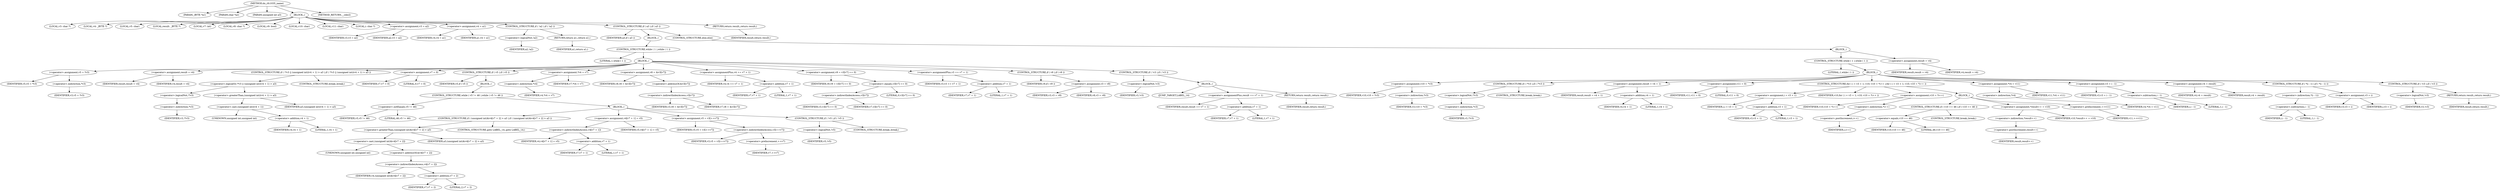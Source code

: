 digraph do_rfc1035_name {  
"1000111" [label = "(METHOD,do_rfc1035_name)" ]
"1000112" [label = "(PARAM,_BYTE *a1)" ]
"1000113" [label = "(PARAM,char *a2)" ]
"1000114" [label = "(PARAM,unsigned int a3)" ]
"1000115" [label = "(BLOCK,,)" ]
"1000116" [label = "(LOCAL,v3: char *)" ]
"1000117" [label = "(LOCAL,v4: _BYTE *)" ]
"1000118" [label = "(LOCAL,v5: char)" ]
"1000119" [label = "(LOCAL,result: _BYTE *)" ]
"1000120" [label = "(LOCAL,v7: int)" ]
"1000121" [label = "(LOCAL,v8: char *)" ]
"1000122" [label = "(LOCAL,v9: bool)" ]
"1000123" [label = "(LOCAL,v10: char)" ]
"1000124" [label = "(LOCAL,v11: char)" ]
"1000125" [label = "(LOCAL,i: char *)" ]
"1000126" [label = "(<operator>.assignment,v3 = a2)" ]
"1000127" [label = "(IDENTIFIER,v3,v3 = a2)" ]
"1000128" [label = "(IDENTIFIER,a2,v3 = a2)" ]
"1000129" [label = "(<operator>.assignment,v4 = a1)" ]
"1000130" [label = "(IDENTIFIER,v4,v4 = a1)" ]
"1000131" [label = "(IDENTIFIER,a1,v4 = a1)" ]
"1000132" [label = "(CONTROL_STRUCTURE,if ( !a2 ),if ( !a2 ))" ]
"1000133" [label = "(<operator>.logicalNot,!a2)" ]
"1000134" [label = "(IDENTIFIER,a2,!a2)" ]
"1000135" [label = "(RETURN,return a1;,return a1;)" ]
"1000136" [label = "(IDENTIFIER,a1,return a1;)" ]
"1000137" [label = "(CONTROL_STRUCTURE,if ( a3 ),if ( a3 ))" ]
"1000138" [label = "(IDENTIFIER,a3,if ( a3 ))" ]
"1000139" [label = "(BLOCK,,)" ]
"1000140" [label = "(CONTROL_STRUCTURE,while ( 1 ),while ( 1 ))" ]
"1000141" [label = "(LITERAL,1,while ( 1 ))" ]
"1000142" [label = "(BLOCK,,)" ]
"1000143" [label = "(<operator>.assignment,v5 = *v3)" ]
"1000144" [label = "(IDENTIFIER,v5,v5 = *v3)" ]
"1000145" [label = "(<operator>.indirection,*v3)" ]
"1000146" [label = "(IDENTIFIER,v3,v5 = *v3)" ]
"1000147" [label = "(<operator>.assignment,result = v4)" ]
"1000148" [label = "(IDENTIFIER,result,result = v4)" ]
"1000149" [label = "(IDENTIFIER,v4,result = v4)" ]
"1000150" [label = "(CONTROL_STRUCTURE,if ( !*v3 || (unsigned int)(v4 + 1) > a3 ),if ( !*v3 || (unsigned int)(v4 + 1) > a3 ))" ]
"1000151" [label = "(<operator>.logicalOr,!*v3 || (unsigned int)(v4 + 1) > a3)" ]
"1000152" [label = "(<operator>.logicalNot,!*v3)" ]
"1000153" [label = "(<operator>.indirection,*v3)" ]
"1000154" [label = "(IDENTIFIER,v3,!*v3)" ]
"1000155" [label = "(<operator>.greaterThan,(unsigned int)(v4 + 1) > a3)" ]
"1000156" [label = "(<operator>.cast,(unsigned int)(v4 + 1))" ]
"1000157" [label = "(UNKNOWN,unsigned int,unsigned int)" ]
"1000158" [label = "(<operator>.addition,v4 + 1)" ]
"1000159" [label = "(IDENTIFIER,v4,v4 + 1)" ]
"1000160" [label = "(LITERAL,1,v4 + 1)" ]
"1000161" [label = "(IDENTIFIER,a3,(unsigned int)(v4 + 1) > a3)" ]
"1000162" [label = "(CONTROL_STRUCTURE,break;,break;)" ]
"1000163" [label = "(<operator>.assignment,v7 = 0)" ]
"1000164" [label = "(IDENTIFIER,v7,v7 = 0)" ]
"1000165" [label = "(LITERAL,0,v7 = 0)" ]
"1000166" [label = "(CONTROL_STRUCTURE,if ( v5 ),if ( v5 ))" ]
"1000167" [label = "(IDENTIFIER,v5,if ( v5 ))" ]
"1000168" [label = "(BLOCK,,)" ]
"1000169" [label = "(CONTROL_STRUCTURE,while ( v5 != 46 ),while ( v5 != 46 ))" ]
"1000170" [label = "(<operator>.notEquals,v5 != 46)" ]
"1000171" [label = "(IDENTIFIER,v5,v5 != 46)" ]
"1000172" [label = "(LITERAL,46,v5 != 46)" ]
"1000173" [label = "(BLOCK,,)" ]
"1000174" [label = "(CONTROL_STRUCTURE,if ( (unsigned int)&v4[v7 + 2] > a3 ),if ( (unsigned int)&v4[v7 + 2] > a3 ))" ]
"1000175" [label = "(<operator>.greaterThan,(unsigned int)&v4[v7 + 2] > a3)" ]
"1000176" [label = "(<operator>.cast,(unsigned int)&v4[v7 + 2])" ]
"1000177" [label = "(UNKNOWN,unsigned int,unsigned int)" ]
"1000178" [label = "(<operator>.addressOf,&v4[v7 + 2])" ]
"1000179" [label = "(<operator>.indirectIndexAccess,v4[v7 + 2])" ]
"1000180" [label = "(IDENTIFIER,v4,(unsigned int)&v4[v7 + 2])" ]
"1000181" [label = "(<operator>.addition,v7 + 2)" ]
"1000182" [label = "(IDENTIFIER,v7,v7 + 2)" ]
"1000183" [label = "(LITERAL,2,v7 + 2)" ]
"1000184" [label = "(IDENTIFIER,a3,(unsigned int)&v4[v7 + 2] > a3)" ]
"1000185" [label = "(CONTROL_STRUCTURE,goto LABEL_14;,goto LABEL_14;)" ]
"1000186" [label = "(<operator>.assignment,v4[v7 + 1] = v5)" ]
"1000187" [label = "(<operator>.indirectIndexAccess,v4[v7 + 1])" ]
"1000188" [label = "(IDENTIFIER,v4,v4[v7 + 1] = v5)" ]
"1000189" [label = "(<operator>.addition,v7 + 1)" ]
"1000190" [label = "(IDENTIFIER,v7,v7 + 1)" ]
"1000191" [label = "(LITERAL,1,v7 + 1)" ]
"1000192" [label = "(IDENTIFIER,v5,v4[v7 + 1] = v5)" ]
"1000193" [label = "(<operator>.assignment,v5 = v3[++v7])" ]
"1000194" [label = "(IDENTIFIER,v5,v5 = v3[++v7])" ]
"1000195" [label = "(<operator>.indirectIndexAccess,v3[++v7])" ]
"1000196" [label = "(IDENTIFIER,v3,v5 = v3[++v7])" ]
"1000197" [label = "(<operator>.preIncrement,++v7)" ]
"1000198" [label = "(IDENTIFIER,v7,++v7)" ]
"1000199" [label = "(CONTROL_STRUCTURE,if ( !v5 ),if ( !v5 ))" ]
"1000200" [label = "(<operator>.logicalNot,!v5)" ]
"1000201" [label = "(IDENTIFIER,v5,!v5)" ]
"1000202" [label = "(CONTROL_STRUCTURE,break;,break;)" ]
"1000203" [label = "(<operator>.assignment,*v4 = v7)" ]
"1000204" [label = "(<operator>.indirection,*v4)" ]
"1000205" [label = "(IDENTIFIER,v4,*v4 = v7)" ]
"1000206" [label = "(IDENTIFIER,v7,*v4 = v7)" ]
"1000207" [label = "(<operator>.assignment,v8 = &v3[v7])" ]
"1000208" [label = "(IDENTIFIER,v8,v8 = &v3[v7])" ]
"1000209" [label = "(<operator>.addressOf,&v3[v7])" ]
"1000210" [label = "(<operator>.indirectIndexAccess,v3[v7])" ]
"1000211" [label = "(IDENTIFIER,v3,v8 = &v3[v7])" ]
"1000212" [label = "(IDENTIFIER,v7,v8 = &v3[v7])" ]
"1000213" [label = "(<operator>.assignmentPlus,v4 += v7 + 1)" ]
"1000214" [label = "(IDENTIFIER,v4,v4 += v7 + 1)" ]
"1000215" [label = "(<operator>.addition,v7 + 1)" ]
"1000216" [label = "(IDENTIFIER,v7,v7 + 1)" ]
"1000217" [label = "(LITERAL,1,v7 + 1)" ]
"1000218" [label = "(<operator>.assignment,v9 = v3[v7] == 0)" ]
"1000219" [label = "(IDENTIFIER,v9,v9 = v3[v7] == 0)" ]
"1000220" [label = "(<operator>.equals,v3[v7] == 0)" ]
"1000221" [label = "(<operator>.indirectIndexAccess,v3[v7])" ]
"1000222" [label = "(IDENTIFIER,v3,v3[v7] == 0)" ]
"1000223" [label = "(IDENTIFIER,v7,v3[v7] == 0)" ]
"1000224" [label = "(LITERAL,0,v3[v7] == 0)" ]
"1000225" [label = "(<operator>.assignmentPlus,v3 += v7 + 1)" ]
"1000226" [label = "(IDENTIFIER,v3,v3 += v7 + 1)" ]
"1000227" [label = "(<operator>.addition,v7 + 1)" ]
"1000228" [label = "(IDENTIFIER,v7,v7 + 1)" ]
"1000229" [label = "(LITERAL,1,v7 + 1)" ]
"1000230" [label = "(CONTROL_STRUCTURE,if ( v9 ),if ( v9 ))" ]
"1000231" [label = "(IDENTIFIER,v9,if ( v9 ))" ]
"1000232" [label = "(<operator>.assignment,v3 = v8)" ]
"1000233" [label = "(IDENTIFIER,v3,v3 = v8)" ]
"1000234" [label = "(IDENTIFIER,v8,v3 = v8)" ]
"1000235" [label = "(CONTROL_STRUCTURE,if ( !v3 ),if ( !v3 ))" ]
"1000236" [label = "(<operator>.logicalNot,!v3)" ]
"1000237" [label = "(IDENTIFIER,v3,!v3)" ]
"1000238" [label = "(BLOCK,,)" ]
"1000239" [label = "(JUMP_TARGET,LABEL_14)" ]
"1000240" [label = "(<operator>.assignmentPlus,result += v7 + 1)" ]
"1000241" [label = "(IDENTIFIER,result,result += v7 + 1)" ]
"1000242" [label = "(<operator>.addition,v7 + 1)" ]
"1000243" [label = "(IDENTIFIER,v7,v7 + 1)" ]
"1000244" [label = "(LITERAL,1,v7 + 1)" ]
"1000245" [label = "(RETURN,return result;,return result;)" ]
"1000246" [label = "(IDENTIFIER,result,return result;)" ]
"1000247" [label = "(CONTROL_STRUCTURE,else,else)" ]
"1000248" [label = "(BLOCK,,)" ]
"1000249" [label = "(CONTROL_STRUCTURE,while ( 1 ),while ( 1 ))" ]
"1000250" [label = "(LITERAL,1,while ( 1 ))" ]
"1000251" [label = "(BLOCK,,)" ]
"1000252" [label = "(<operator>.assignment,v10 = *v3)" ]
"1000253" [label = "(IDENTIFIER,v10,v10 = *v3)" ]
"1000254" [label = "(<operator>.indirection,*v3)" ]
"1000255" [label = "(IDENTIFIER,v3,v10 = *v3)" ]
"1000256" [label = "(CONTROL_STRUCTURE,if ( !*v3 ),if ( !*v3 ))" ]
"1000257" [label = "(<operator>.logicalNot,!*v3)" ]
"1000258" [label = "(<operator>.indirection,*v3)" ]
"1000259" [label = "(IDENTIFIER,v3,!*v3)" ]
"1000260" [label = "(CONTROL_STRUCTURE,break;,break;)" ]
"1000261" [label = "(<operator>.assignment,result = v4 + 1)" ]
"1000262" [label = "(IDENTIFIER,result,result = v4 + 1)" ]
"1000263" [label = "(<operator>.addition,v4 + 1)" ]
"1000264" [label = "(IDENTIFIER,v4,v4 + 1)" ]
"1000265" [label = "(LITERAL,1,v4 + 1)" ]
"1000266" [label = "(<operator>.assignment,v11 = 0)" ]
"1000267" [label = "(IDENTIFIER,v11,v11 = 0)" ]
"1000268" [label = "(LITERAL,0,v11 = 0)" ]
"1000269" [label = "(CONTROL_STRUCTURE,for ( i = v3 + 1; v10; v10 = *i++ ),for ( i = v3 + 1; v10; v10 = *i++ ))" ]
"1000270" [label = "(<operator>.assignment,i = v3 + 1)" ]
"1000271" [label = "(IDENTIFIER,i,i = v3 + 1)" ]
"1000272" [label = "(<operator>.addition,v3 + 1)" ]
"1000273" [label = "(IDENTIFIER,v3,v3 + 1)" ]
"1000274" [label = "(LITERAL,1,v3 + 1)" ]
"1000275" [label = "(IDENTIFIER,v10,for ( i = v3 + 1; v10; v10 = *i++ ))" ]
"1000276" [label = "(<operator>.assignment,v10 = *i++)" ]
"1000277" [label = "(IDENTIFIER,v10,v10 = *i++)" ]
"1000278" [label = "(<operator>.indirection,*i++)" ]
"1000279" [label = "(<operator>.postIncrement,i++)" ]
"1000280" [label = "(IDENTIFIER,i,i++)" ]
"1000281" [label = "(BLOCK,,)" ]
"1000282" [label = "(CONTROL_STRUCTURE,if ( v10 == 46 ),if ( v10 == 46 ))" ]
"1000283" [label = "(<operator>.equals,v10 == 46)" ]
"1000284" [label = "(IDENTIFIER,v10,v10 == 46)" ]
"1000285" [label = "(LITERAL,46,v10 == 46)" ]
"1000286" [label = "(CONTROL_STRUCTURE,break;,break;)" ]
"1000287" [label = "(<operator>.assignment,*result++ = v10)" ]
"1000288" [label = "(<operator>.indirection,*result++)" ]
"1000289" [label = "(<operator>.postIncrement,result++)" ]
"1000290" [label = "(IDENTIFIER,result,result++)" ]
"1000291" [label = "(IDENTIFIER,v10,*result++ = v10)" ]
"1000292" [label = "(<operator>.preIncrement,++v11)" ]
"1000293" [label = "(IDENTIFIER,v11,++v11)" ]
"1000294" [label = "(<operator>.assignment,*v4 = v11)" ]
"1000295" [label = "(<operator>.indirection,*v4)" ]
"1000296" [label = "(IDENTIFIER,v4,*v4 = v11)" ]
"1000297" [label = "(IDENTIFIER,v11,*v4 = v11)" ]
"1000298" [label = "(<operator>.assignment,v3 = i - 1)" ]
"1000299" [label = "(IDENTIFIER,v3,v3 = i - 1)" ]
"1000300" [label = "(<operator>.subtraction,i - 1)" ]
"1000301" [label = "(IDENTIFIER,i,i - 1)" ]
"1000302" [label = "(LITERAL,1,i - 1)" ]
"1000303" [label = "(<operator>.assignment,v4 = result)" ]
"1000304" [label = "(IDENTIFIER,v4,v4 = result)" ]
"1000305" [label = "(IDENTIFIER,result,v4 = result)" ]
"1000306" [label = "(CONTROL_STRUCTURE,if ( *(i - 1) ),if ( *(i - 1) ))" ]
"1000307" [label = "(<operator>.indirection,*(i - 1))" ]
"1000308" [label = "(<operator>.subtraction,i - 1)" ]
"1000309" [label = "(IDENTIFIER,i,i - 1)" ]
"1000310" [label = "(LITERAL,1,i - 1)" ]
"1000311" [label = "(<operator>.assignment,v3 = i)" ]
"1000312" [label = "(IDENTIFIER,v3,v3 = i)" ]
"1000313" [label = "(IDENTIFIER,i,v3 = i)" ]
"1000314" [label = "(CONTROL_STRUCTURE,if ( !v3 ),if ( !v3 ))" ]
"1000315" [label = "(<operator>.logicalNot,!v3)" ]
"1000316" [label = "(IDENTIFIER,v3,!v3)" ]
"1000317" [label = "(RETURN,return result;,return result;)" ]
"1000318" [label = "(IDENTIFIER,result,return result;)" ]
"1000319" [label = "(<operator>.assignment,result = v4)" ]
"1000320" [label = "(IDENTIFIER,result,result = v4)" ]
"1000321" [label = "(IDENTIFIER,v4,result = v4)" ]
"1000322" [label = "(RETURN,return result;,return result;)" ]
"1000323" [label = "(IDENTIFIER,result,return result;)" ]
"1000324" [label = "(METHOD_RETURN,__cdecl)" ]
  "1000111" -> "1000112" 
  "1000111" -> "1000113" 
  "1000111" -> "1000114" 
  "1000111" -> "1000115" 
  "1000111" -> "1000324" 
  "1000115" -> "1000116" 
  "1000115" -> "1000117" 
  "1000115" -> "1000118" 
  "1000115" -> "1000119" 
  "1000115" -> "1000120" 
  "1000115" -> "1000121" 
  "1000115" -> "1000122" 
  "1000115" -> "1000123" 
  "1000115" -> "1000124" 
  "1000115" -> "1000125" 
  "1000115" -> "1000126" 
  "1000115" -> "1000129" 
  "1000115" -> "1000132" 
  "1000115" -> "1000137" 
  "1000115" -> "1000322" 
  "1000126" -> "1000127" 
  "1000126" -> "1000128" 
  "1000129" -> "1000130" 
  "1000129" -> "1000131" 
  "1000132" -> "1000133" 
  "1000132" -> "1000135" 
  "1000133" -> "1000134" 
  "1000135" -> "1000136" 
  "1000137" -> "1000138" 
  "1000137" -> "1000139" 
  "1000137" -> "1000247" 
  "1000139" -> "1000140" 
  "1000140" -> "1000141" 
  "1000140" -> "1000142" 
  "1000142" -> "1000143" 
  "1000142" -> "1000147" 
  "1000142" -> "1000150" 
  "1000142" -> "1000163" 
  "1000142" -> "1000166" 
  "1000142" -> "1000203" 
  "1000142" -> "1000207" 
  "1000142" -> "1000213" 
  "1000142" -> "1000218" 
  "1000142" -> "1000225" 
  "1000142" -> "1000230" 
  "1000142" -> "1000235" 
  "1000143" -> "1000144" 
  "1000143" -> "1000145" 
  "1000145" -> "1000146" 
  "1000147" -> "1000148" 
  "1000147" -> "1000149" 
  "1000150" -> "1000151" 
  "1000150" -> "1000162" 
  "1000151" -> "1000152" 
  "1000151" -> "1000155" 
  "1000152" -> "1000153" 
  "1000153" -> "1000154" 
  "1000155" -> "1000156" 
  "1000155" -> "1000161" 
  "1000156" -> "1000157" 
  "1000156" -> "1000158" 
  "1000158" -> "1000159" 
  "1000158" -> "1000160" 
  "1000163" -> "1000164" 
  "1000163" -> "1000165" 
  "1000166" -> "1000167" 
  "1000166" -> "1000168" 
  "1000168" -> "1000169" 
  "1000169" -> "1000170" 
  "1000169" -> "1000173" 
  "1000170" -> "1000171" 
  "1000170" -> "1000172" 
  "1000173" -> "1000174" 
  "1000173" -> "1000186" 
  "1000173" -> "1000193" 
  "1000173" -> "1000199" 
  "1000174" -> "1000175" 
  "1000174" -> "1000185" 
  "1000175" -> "1000176" 
  "1000175" -> "1000184" 
  "1000176" -> "1000177" 
  "1000176" -> "1000178" 
  "1000178" -> "1000179" 
  "1000179" -> "1000180" 
  "1000179" -> "1000181" 
  "1000181" -> "1000182" 
  "1000181" -> "1000183" 
  "1000186" -> "1000187" 
  "1000186" -> "1000192" 
  "1000187" -> "1000188" 
  "1000187" -> "1000189" 
  "1000189" -> "1000190" 
  "1000189" -> "1000191" 
  "1000193" -> "1000194" 
  "1000193" -> "1000195" 
  "1000195" -> "1000196" 
  "1000195" -> "1000197" 
  "1000197" -> "1000198" 
  "1000199" -> "1000200" 
  "1000199" -> "1000202" 
  "1000200" -> "1000201" 
  "1000203" -> "1000204" 
  "1000203" -> "1000206" 
  "1000204" -> "1000205" 
  "1000207" -> "1000208" 
  "1000207" -> "1000209" 
  "1000209" -> "1000210" 
  "1000210" -> "1000211" 
  "1000210" -> "1000212" 
  "1000213" -> "1000214" 
  "1000213" -> "1000215" 
  "1000215" -> "1000216" 
  "1000215" -> "1000217" 
  "1000218" -> "1000219" 
  "1000218" -> "1000220" 
  "1000220" -> "1000221" 
  "1000220" -> "1000224" 
  "1000221" -> "1000222" 
  "1000221" -> "1000223" 
  "1000225" -> "1000226" 
  "1000225" -> "1000227" 
  "1000227" -> "1000228" 
  "1000227" -> "1000229" 
  "1000230" -> "1000231" 
  "1000230" -> "1000232" 
  "1000232" -> "1000233" 
  "1000232" -> "1000234" 
  "1000235" -> "1000236" 
  "1000235" -> "1000238" 
  "1000236" -> "1000237" 
  "1000238" -> "1000239" 
  "1000238" -> "1000240" 
  "1000238" -> "1000245" 
  "1000240" -> "1000241" 
  "1000240" -> "1000242" 
  "1000242" -> "1000243" 
  "1000242" -> "1000244" 
  "1000245" -> "1000246" 
  "1000247" -> "1000248" 
  "1000248" -> "1000249" 
  "1000248" -> "1000319" 
  "1000249" -> "1000250" 
  "1000249" -> "1000251" 
  "1000251" -> "1000252" 
  "1000251" -> "1000256" 
  "1000251" -> "1000261" 
  "1000251" -> "1000266" 
  "1000251" -> "1000269" 
  "1000251" -> "1000294" 
  "1000251" -> "1000298" 
  "1000251" -> "1000303" 
  "1000251" -> "1000306" 
  "1000251" -> "1000314" 
  "1000252" -> "1000253" 
  "1000252" -> "1000254" 
  "1000254" -> "1000255" 
  "1000256" -> "1000257" 
  "1000256" -> "1000260" 
  "1000257" -> "1000258" 
  "1000258" -> "1000259" 
  "1000261" -> "1000262" 
  "1000261" -> "1000263" 
  "1000263" -> "1000264" 
  "1000263" -> "1000265" 
  "1000266" -> "1000267" 
  "1000266" -> "1000268" 
  "1000269" -> "1000270" 
  "1000269" -> "1000275" 
  "1000269" -> "1000276" 
  "1000269" -> "1000281" 
  "1000270" -> "1000271" 
  "1000270" -> "1000272" 
  "1000272" -> "1000273" 
  "1000272" -> "1000274" 
  "1000276" -> "1000277" 
  "1000276" -> "1000278" 
  "1000278" -> "1000279" 
  "1000279" -> "1000280" 
  "1000281" -> "1000282" 
  "1000281" -> "1000287" 
  "1000281" -> "1000292" 
  "1000282" -> "1000283" 
  "1000282" -> "1000286" 
  "1000283" -> "1000284" 
  "1000283" -> "1000285" 
  "1000287" -> "1000288" 
  "1000287" -> "1000291" 
  "1000288" -> "1000289" 
  "1000289" -> "1000290" 
  "1000292" -> "1000293" 
  "1000294" -> "1000295" 
  "1000294" -> "1000297" 
  "1000295" -> "1000296" 
  "1000298" -> "1000299" 
  "1000298" -> "1000300" 
  "1000300" -> "1000301" 
  "1000300" -> "1000302" 
  "1000303" -> "1000304" 
  "1000303" -> "1000305" 
  "1000306" -> "1000307" 
  "1000306" -> "1000311" 
  "1000307" -> "1000308" 
  "1000308" -> "1000309" 
  "1000308" -> "1000310" 
  "1000311" -> "1000312" 
  "1000311" -> "1000313" 
  "1000314" -> "1000315" 
  "1000314" -> "1000317" 
  "1000315" -> "1000316" 
  "1000317" -> "1000318" 
  "1000319" -> "1000320" 
  "1000319" -> "1000321" 
  "1000322" -> "1000323" 
}
